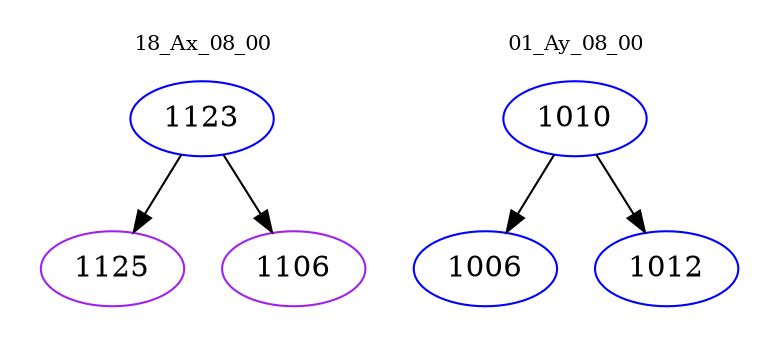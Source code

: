 digraph{
subgraph cluster_0 {
color = white
label = "18_Ax_08_00";
fontsize=10;
T0_1123 [label="1123", color="blue"]
T0_1123 -> T0_1125 [color="black"]
T0_1125 [label="1125", color="purple"]
T0_1123 -> T0_1106 [color="black"]
T0_1106 [label="1106", color="purple"]
}
subgraph cluster_1 {
color = white
label = "01_Ay_08_00";
fontsize=10;
T1_1010 [label="1010", color="blue"]
T1_1010 -> T1_1006 [color="black"]
T1_1006 [label="1006", color="blue"]
T1_1010 -> T1_1012 [color="black"]
T1_1012 [label="1012", color="blue"]
}
}

